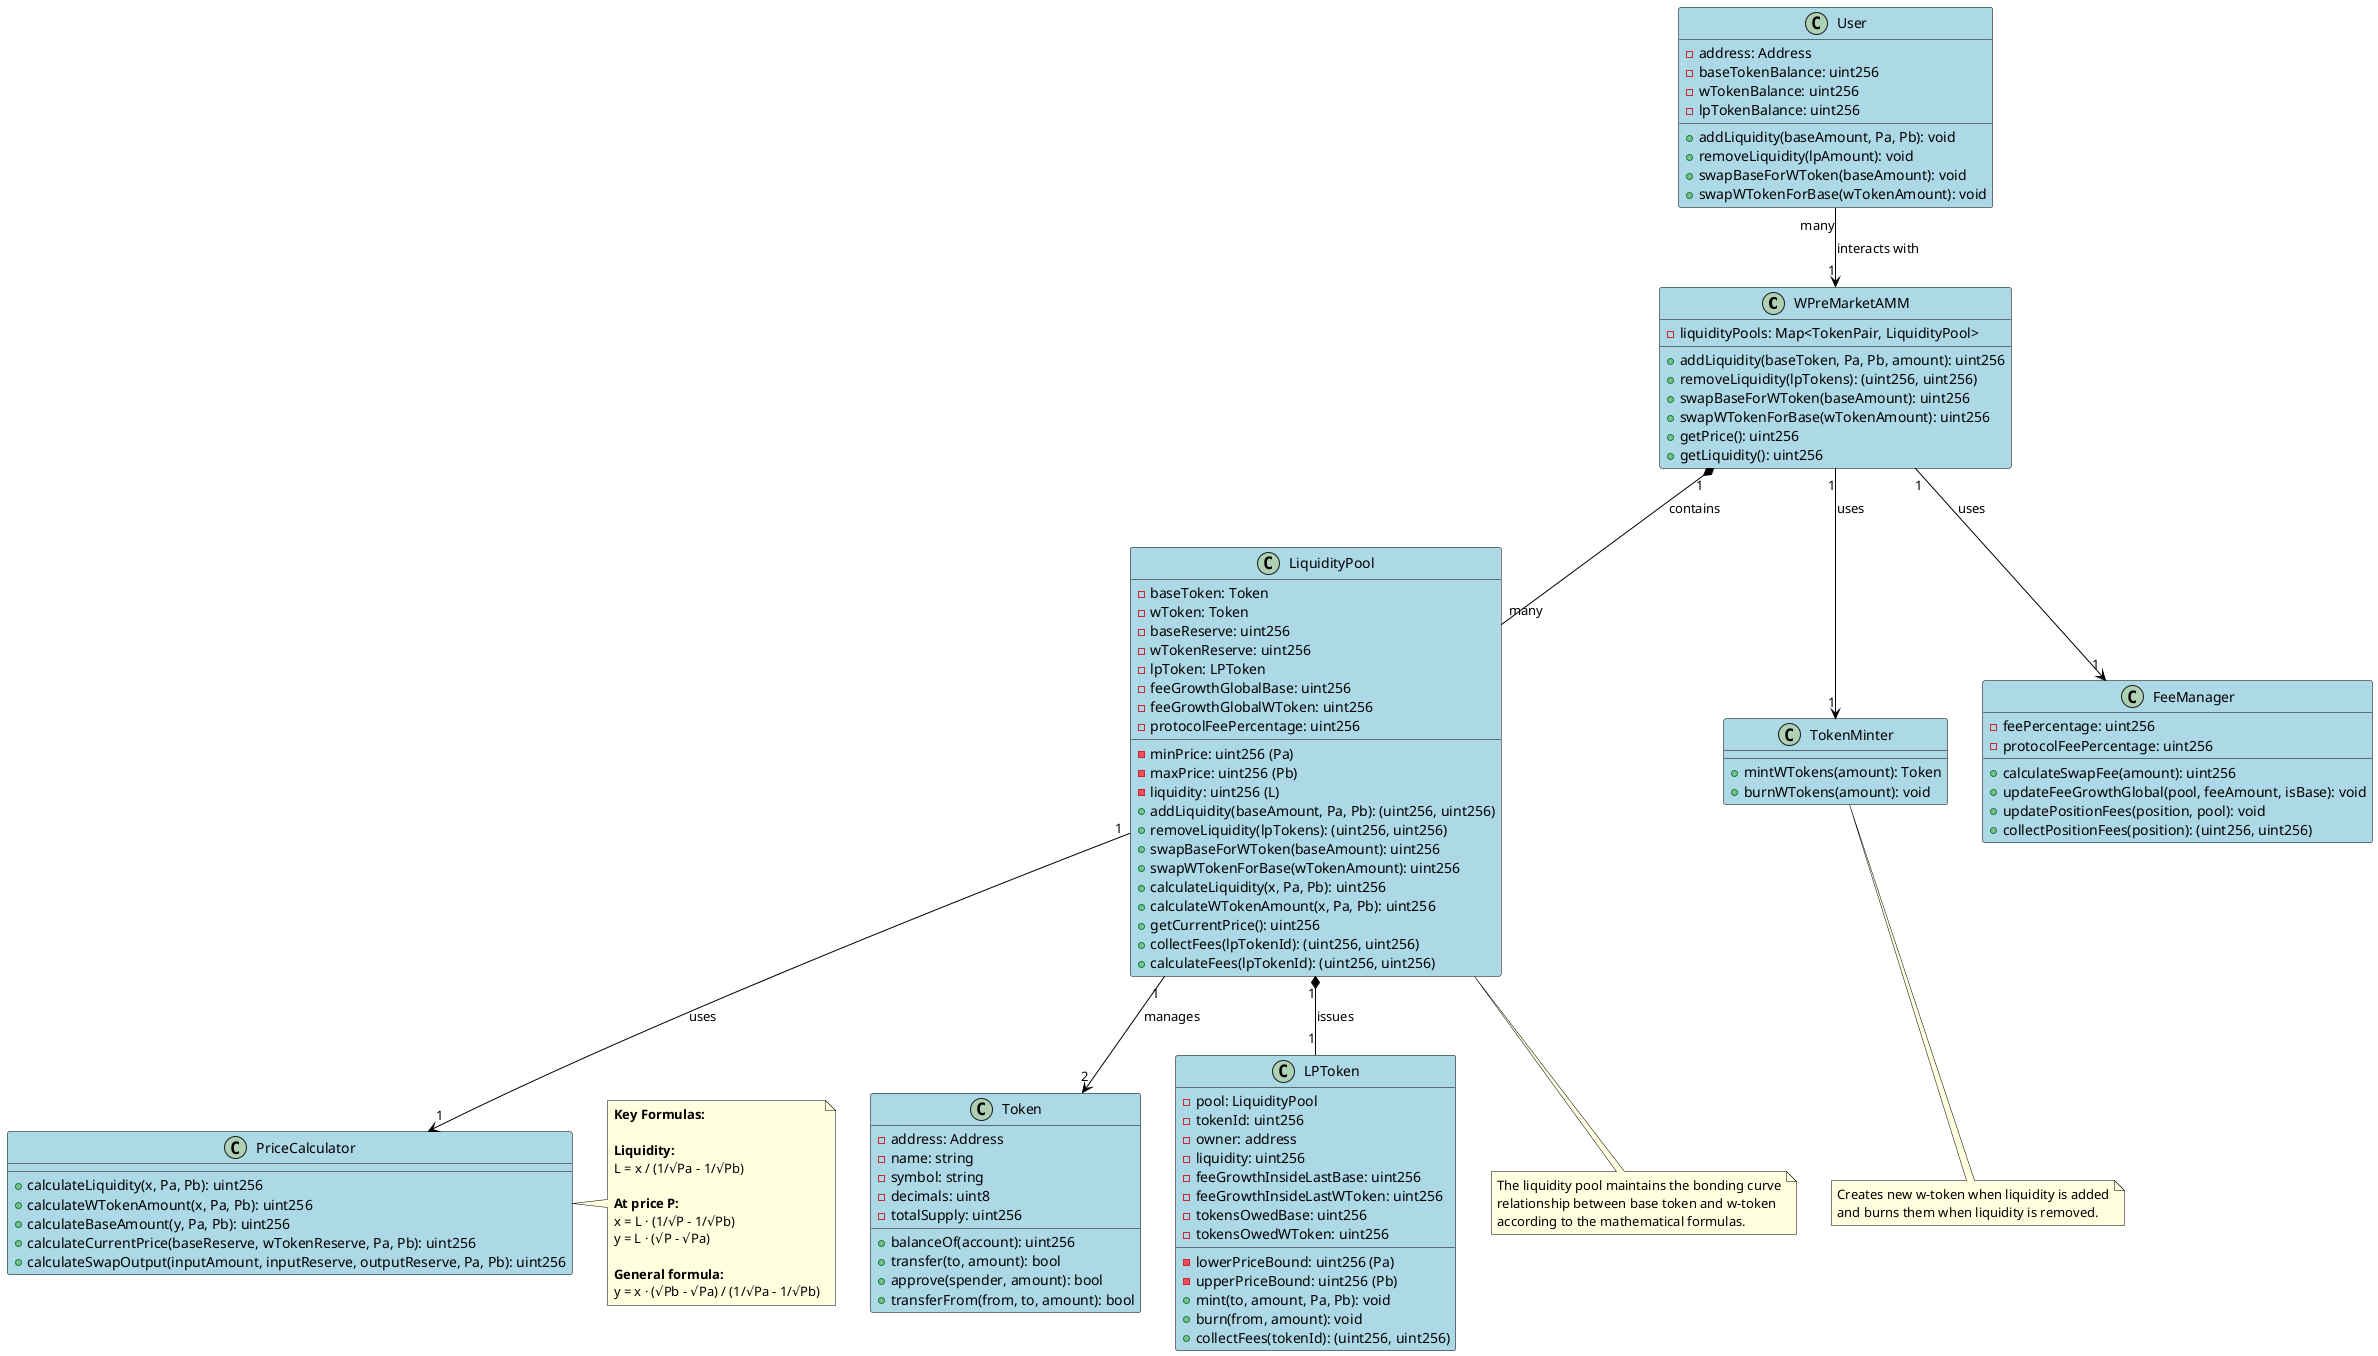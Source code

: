 @startuml W-Pre-market AMM Class Diagram

' Style
skinparam class {
    BackgroundColor LightBlue
    BorderColor Black
    ArrowColor Black
}

skinparam note {
    BackgroundColor LightYellow
    BorderColor Black
}

' Classes
class WPreMarketAMM {
    - liquidityPools: Map<TokenPair, LiquidityPool>
    + addLiquidity(baseToken, Pa, Pb, amount): uint256
    + removeLiquidity(lpTokens): (uint256, uint256)
    + swapBaseForWToken(baseAmount): uint256
    + swapWTokenForBase(wTokenAmount): uint256
    + getPrice(): uint256
    + getLiquidity(): uint256
}

class LiquidityPool {
    - baseToken: Token
    - wToken: Token
    - baseReserve: uint256
    - wTokenReserve: uint256
    - minPrice: uint256 (Pa)
    - maxPrice: uint256 (Pb)
    - liquidity: uint256 (L)
    - lpToken: LPToken
    - feeGrowthGlobalBase: uint256
    - feeGrowthGlobalWToken: uint256
    - protocolFeePercentage: uint256
    
    + addLiquidity(baseAmount, Pa, Pb): (uint256, uint256)
    + removeLiquidity(lpTokens): (uint256, uint256)
    + swapBaseForWToken(baseAmount): uint256
    + swapWTokenForBase(wTokenAmount): uint256
    + calculateLiquidity(x, Pa, Pb): uint256
    + calculateWTokenAmount(x, Pa, Pb): uint256
    + getCurrentPrice(): uint256
    + collectFees(lpTokenId): (uint256, uint256)
    + calculateFees(lpTokenId): (uint256, uint256)
}

class PriceCalculator {
    + calculateLiquidity(x, Pa, Pb): uint256
    + calculateWTokenAmount(x, Pa, Pb): uint256
    + calculateBaseAmount(y, Pa, Pb): uint256
    + calculateCurrentPrice(baseReserve, wTokenReserve, Pa, Pb): uint256
    + calculateSwapOutput(inputAmount, inputReserve, outputReserve, Pa, Pb): uint256
}

class TokenMinter {
    + mintWTokens(amount): Token
    + burnWTokens(amount): void
}

class Token {
    - address: Address
    - name: string
    - symbol: string
    - decimals: uint8
    - totalSupply: uint256
    
    + balanceOf(account): uint256
    + transfer(to, amount): bool
    + approve(spender, amount): bool
    + transferFrom(from, to, amount): bool
}

class LPToken {
    - pool: LiquidityPool
    - tokenId: uint256
    - owner: address
    - liquidity: uint256
    - lowerPriceBound: uint256 (Pa)
    - upperPriceBound: uint256 (Pb)
    - feeGrowthInsideLastBase: uint256
    - feeGrowthInsideLastWToken: uint256
    - tokensOwedBase: uint256
    - tokensOwedWToken: uint256
    
    + mint(to, amount, Pa, Pb): void
    + burn(from, amount): void
    + collectFees(tokenId): (uint256, uint256)
}

class User {
    - address: Address
    - baseTokenBalance: uint256
    - wTokenBalance: uint256
    - lpTokenBalance: uint256
    
    + addLiquidity(baseAmount, Pa, Pb): void
    + removeLiquidity(lpAmount): void
    + swapBaseForWToken(baseAmount): void
    + swapWTokenForBase(wTokenAmount): void
}

class FeeManager {
    - feePercentage: uint256
    - protocolFeePercentage: uint256
    
    + calculateSwapFee(amount): uint256
    + updateFeeGrowthGlobal(pool, feeAmount, isBase): void
    + updatePositionFees(position, pool): void
    + collectPositionFees(position): (uint256, uint256)
}

' Relationships
WPreMarketAMM "1" *-- "many" LiquidityPool : contains
LiquidityPool "1" *-- "1" LPToken : issues
LiquidityPool "1" --> "1" PriceCalculator : uses
WPreMarketAMM "1" --> "1" TokenMinter : uses
WPreMarketAMM "1" --> "1" FeeManager : uses
User "many" --> "1" WPreMarketAMM : interacts with
LiquidityPool "1" --> "2" Token : manages

' Notes with formulas
note right of PriceCalculator
  <b>Key Formulas:</b>
  
  <b>Liquidity:</b>
  L = x / (1/√Pa - 1/√Pb)
  
  <b>At price P:</b>
  x = L · (1/√P - 1/√Pb)
  y = L · (√P - √Pa)
  
  <b>General formula:</b>
  y = x · (√Pb - √Pa) / (1/√Pa - 1/√Pb)
end note

note bottom of LiquidityPool
  The liquidity pool maintains the bonding curve
  relationship between base token and w-token
  according to the mathematical formulas.
end note

note bottom of TokenMinter
  Creates new w-token when liquidity is added
  and burns them when liquidity is removed.
end note

@enduml 